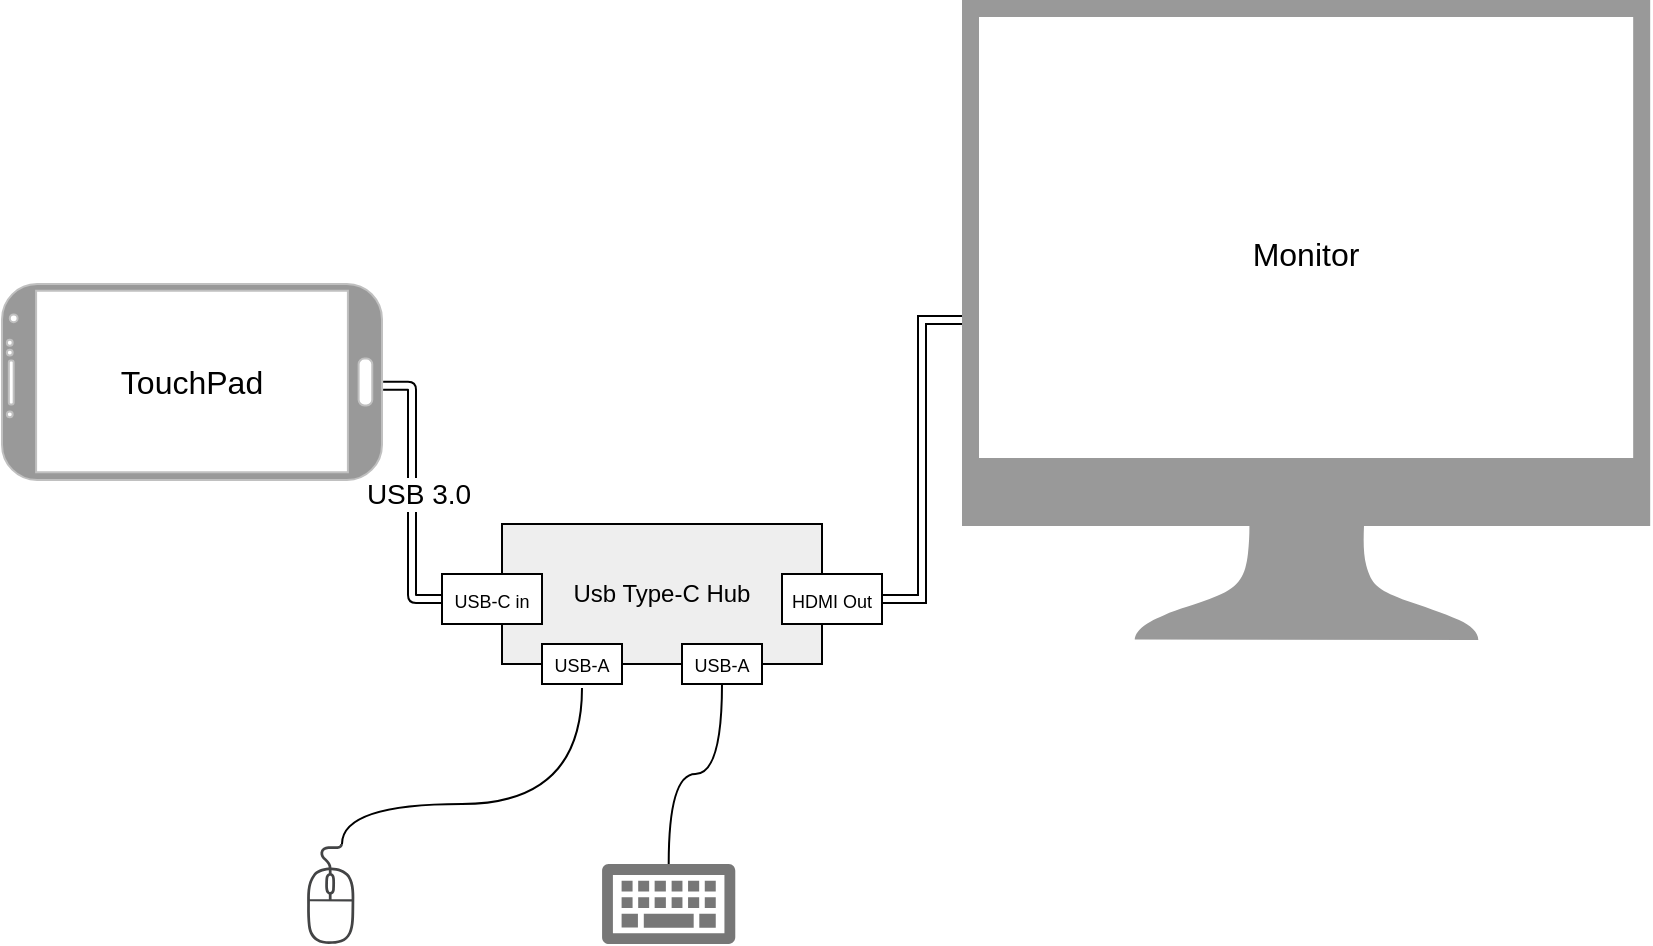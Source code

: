 <mxfile version="14.5.1" type="device"><diagram id="HGieBhDEQfPjRii6ZRjT" name="第 1 页"><mxGraphModel dx="632" dy="452" grid="1" gridSize="10" guides="1" tooltips="1" connect="1" arrows="1" fold="1" page="1" pageScale="1" pageWidth="2336" pageHeight="1654" math="0" shadow="0"><root><mxCell id="0"/><mxCell id="1" parent="0"/><mxCell id="BUkLAkVTsNJoFJi46Ef9-2" value="" style="pointerEvents=1;shadow=0;dashed=0;html=1;strokeColor=none;aspect=fixed;labelPosition=center;verticalLabelPosition=bottom;verticalAlign=top;align=center;outlineConnect=0;shape=mxgraph.vvd.monitor;fillColor=#999999;sketch=0;" parent="1" vertex="1"><mxGeometry x="690" y="88" width="344.09" height="320" as="geometry"/></mxCell><mxCell id="BUkLAkVTsNJoFJi46Ef9-4" value="" style="group;sketch=0;" parent="1" vertex="1" connectable="0"><mxGeometry x="210" y="230" width="190" height="98" as="geometry"/></mxCell><mxCell id="BUkLAkVTsNJoFJi46Ef9-1" value="" style="verticalLabelPosition=bottom;verticalAlign=top;html=1;shadow=0;dashed=0;strokeWidth=1;shape=mxgraph.android.phone2;strokeColor=#c0c0c0;direction=north;fillColor=#999999;" parent="BUkLAkVTsNJoFJi46Ef9-4" vertex="1"><mxGeometry width="190" height="98" as="geometry"/></mxCell><mxCell id="BUkLAkVTsNJoFJi46Ef9-3" value="&lt;font style=&quot;font-size: 16px&quot;&gt;TouchPad&lt;/font&gt;" style="text;html=1;strokeColor=none;fillColor=none;align=center;verticalAlign=middle;whiteSpace=wrap;rounded=0;" parent="BUkLAkVTsNJoFJi46Ef9-4" vertex="1"><mxGeometry x="83.125" y="42.875" width="23.75" height="12.25" as="geometry"/></mxCell><mxCell id="BUkLAkVTsNJoFJi46Ef9-5" value="" style="endArrow=none;html=1;exitX=0.481;exitY=1.003;exitDx=0;exitDy=0;exitPerimeter=0;strokeWidth=1;shape=link;entryX=0;entryY=0.5;entryDx=0;entryDy=0;edgeStyle=orthogonalEdgeStyle;" parent="1" source="BUkLAkVTsNJoFJi46Ef9-1" target="BUkLAkVTsNJoFJi46Ef9-9" edge="1"><mxGeometry width="50" height="50" relative="1" as="geometry"><mxPoint x="360" y="570" as="sourcePoint"/><mxPoint x="670" y="263" as="targetPoint"/></mxGeometry></mxCell><mxCell id="BUkLAkVTsNJoFJi46Ef9-20" value="&lt;font style=&quot;font-size: 14px&quot;&gt;USB 3.0&lt;/font&gt;" style="edgeLabel;html=1;align=center;verticalAlign=middle;resizable=0;points=[];" parent="BUkLAkVTsNJoFJi46Ef9-5" vertex="1" connectable="0"><mxGeometry x="0.003" y="3" relative="1" as="geometry"><mxPoint as="offset"/></mxGeometry></mxCell><mxCell id="BUkLAkVTsNJoFJi46Ef9-14" value="" style="group" parent="1" vertex="1" connectable="0"><mxGeometry x="430" y="350" width="220" height="80" as="geometry"/></mxCell><mxCell id="BUkLAkVTsNJoFJi46Ef9-7" value="Usb Type-C Hub" style="rounded=0;whiteSpace=wrap;html=1;fillColor=#eeeeee;" parent="BUkLAkVTsNJoFJi46Ef9-14" vertex="1"><mxGeometry x="30" width="160" height="70" as="geometry"/></mxCell><mxCell id="BUkLAkVTsNJoFJi46Ef9-9" value="&lt;font style=&quot;font-size: 9px&quot;&gt;USB-C in&lt;/font&gt;" style="rounded=0;whiteSpace=wrap;html=1;fillColor=#FFFFFF;" parent="BUkLAkVTsNJoFJi46Ef9-14" vertex="1"><mxGeometry y="25" width="50" height="25" as="geometry"/></mxCell><mxCell id="BUkLAkVTsNJoFJi46Ef9-11" value="&lt;font style=&quot;font-size: 9px&quot;&gt;USB-A&lt;/font&gt;" style="rounded=0;whiteSpace=wrap;html=1;fillColor=#FFFFFF;" parent="BUkLAkVTsNJoFJi46Ef9-14" vertex="1"><mxGeometry x="50" y="60" width="40" height="20" as="geometry"/></mxCell><mxCell id="BUkLAkVTsNJoFJi46Ef9-12" value="&lt;font style=&quot;font-size: 9px&quot;&gt;USB-A&lt;/font&gt;" style="rounded=0;whiteSpace=wrap;html=1;fillColor=#FFFFFF;" parent="BUkLAkVTsNJoFJi46Ef9-14" vertex="1"><mxGeometry x="120" y="60" width="40" height="20" as="geometry"/></mxCell><mxCell id="BUkLAkVTsNJoFJi46Ef9-13" value="&lt;font style=&quot;font-size: 9px&quot;&gt;HDMI Out&lt;/font&gt;" style="rounded=0;whiteSpace=wrap;html=1;fillColor=#FFFFFF;" parent="BUkLAkVTsNJoFJi46Ef9-14" vertex="1"><mxGeometry x="170" y="25" width="50" height="25" as="geometry"/></mxCell><mxCell id="BUkLAkVTsNJoFJi46Ef9-15" style="edgeStyle=orthogonalEdgeStyle;shape=link;rounded=0;orthogonalLoop=1;jettySize=auto;html=1;strokeWidth=1;" parent="1" source="BUkLAkVTsNJoFJi46Ef9-13" target="BUkLAkVTsNJoFJi46Ef9-2" edge="1"><mxGeometry relative="1" as="geometry"/></mxCell><mxCell id="BUkLAkVTsNJoFJi46Ef9-17" style="edgeStyle=orthogonalEdgeStyle;rounded=0;orthogonalLoop=1;jettySize=auto;html=1;strokeWidth=1;endArrow=none;endFill=0;curved=1;" parent="1" source="BUkLAkVTsNJoFJi46Ef9-16" edge="1"><mxGeometry relative="1" as="geometry"><mxPoint x="500" y="432" as="targetPoint"/><Array as="points"><mxPoint x="380" y="535"/><mxPoint x="380" y="490"/><mxPoint x="500" y="490"/></Array></mxGeometry></mxCell><mxCell id="BUkLAkVTsNJoFJi46Ef9-16" value="" style="pointerEvents=1;shadow=0;dashed=0;html=1;strokeColor=none;fillColor=#434445;aspect=fixed;labelPosition=center;verticalLabelPosition=bottom;verticalAlign=top;align=center;outlineConnect=0;shape=mxgraph.vvd.mouse;" parent="1" vertex="1"><mxGeometry x="362" y="510" width="24.5" height="50" as="geometry"/></mxCell><mxCell id="BUkLAkVTsNJoFJi46Ef9-19" style="edgeStyle=orthogonalEdgeStyle;curved=1;rounded=0;orthogonalLoop=1;jettySize=auto;html=1;entryX=0.5;entryY=1;entryDx=0;entryDy=0;endArrow=none;endFill=0;strokeWidth=1;" parent="1" source="BUkLAkVTsNJoFJi46Ef9-18" target="BUkLAkVTsNJoFJi46Ef9-12" edge="1"><mxGeometry relative="1" as="geometry"/></mxCell><mxCell id="BUkLAkVTsNJoFJi46Ef9-18" value="" style="aspect=fixed;pointerEvents=1;shadow=0;dashed=0;html=1;strokeColor=none;labelPosition=center;verticalLabelPosition=bottom;verticalAlign=top;align=center;shape=mxgraph.mscae.enterprise.keyboard;fillColor=#777777;" parent="1" vertex="1"><mxGeometry x="510" y="520" width="66.67" height="40" as="geometry"/></mxCell><mxCell id="BUkLAkVTsNJoFJi46Ef9-21" value="&lt;span style=&quot;font-size: 16px&quot;&gt;Monitor&lt;/span&gt;" style="text;html=1;strokeColor=none;fillColor=none;align=center;verticalAlign=middle;whiteSpace=wrap;rounded=0;" parent="1" vertex="1"><mxGeometry x="808.05" y="190" width="108" height="50" as="geometry"/></mxCell></root></mxGraphModel></diagram></mxfile>